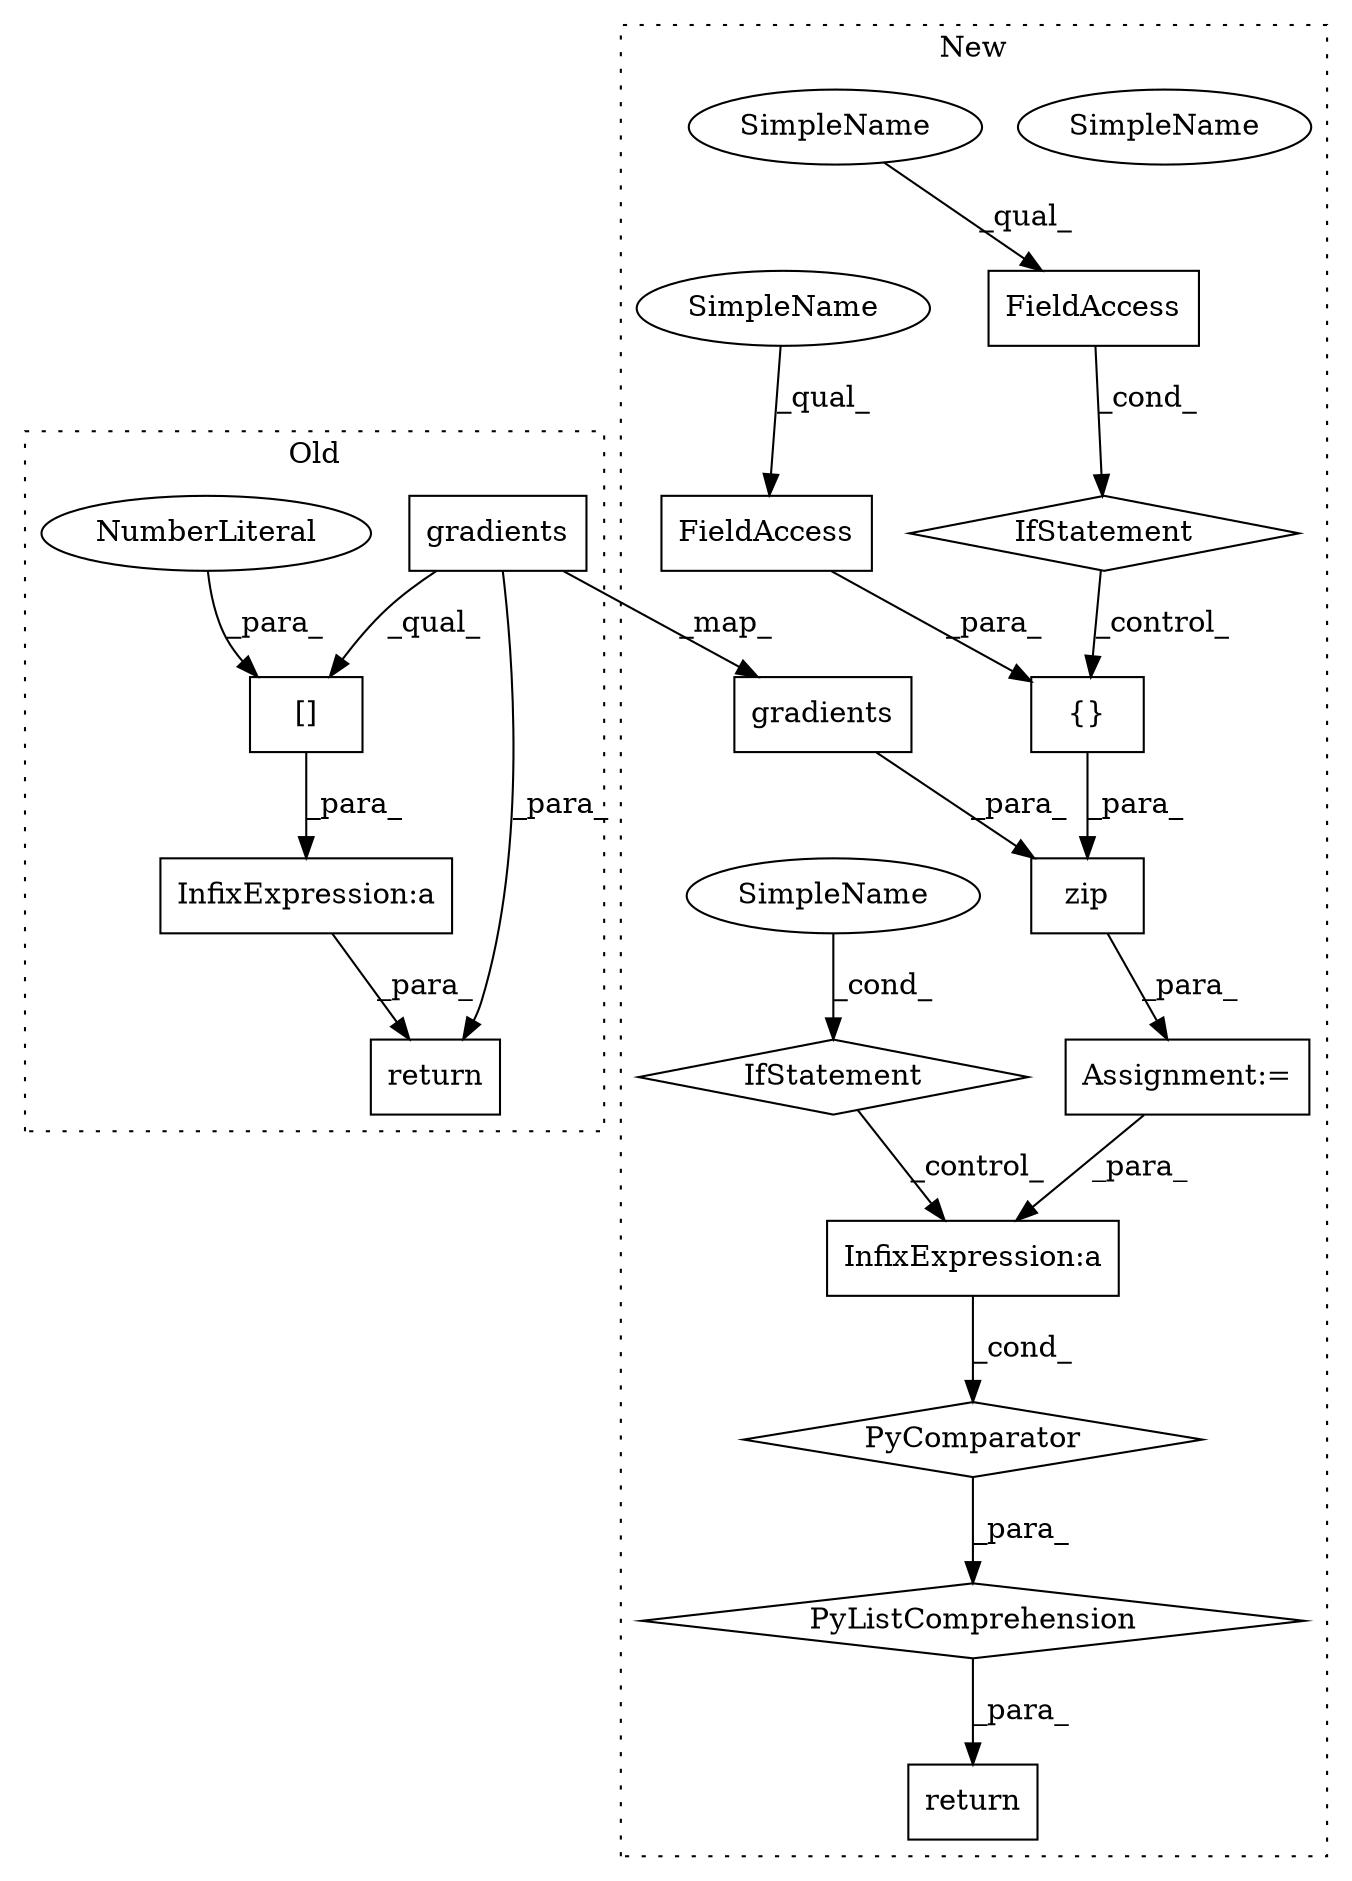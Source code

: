 digraph G {
subgraph cluster0 {
1 [label="gradients" a="32" s="7912,7935" l="10,1" shape="box"];
4 [label="[]" a="2" s="7901,7938" l="36,1" shape="box"];
5 [label="NumberLiteral" a="34" s="7937" l="1" shape="ellipse"];
9 [label="InfixExpression:a" a="27" s="7939" l="3" shape="box"];
18 [label="return" a="41" s="7893" l="7" shape="box"];
label = "Old";
style="dotted";
}
subgraph cluster1 {
2 [label="gradients" a="32" s="10054,10077" l="10,1" shape="box"];
3 [label="Assignment:=" a="7" s="10032" l="178" shape="box"];
6 [label="PyListComprehension" a="109" s="9941" l="277" shape="diamond"];
7 [label="PyComparator" a="113" s="10032" l="178" shape="diamond"];
8 [label="zip" a="32" s="10039,10200" l="4,1" shape="box"];
10 [label="InfixExpression:a" a="27" s="9948" l="3" shape="box"];
11 [label="{}" a="4" s="10124,10131" l="1,1" shape="box"];
12 [label="IfStatement" a="25" s="10032" l="178" shape="diamond"];
13 [label="FieldAccess" a="22" s="10125" l="6" shape="box"];
14 [label="FieldAccess" a="22" s="10079" l="24" shape="box"];
15 [label="IfStatement" a="25" s="10103" l="3" shape="diamond"];
16 [label="SimpleName" a="42" s="10205" l="5" shape="ellipse"];
17 [label="return" a="41" s="9923" l="18" shape="box"];
19 [label="SimpleName" a="42" s="10079" l="4" shape="ellipse"];
20 [label="SimpleName" a="42" s="10125" l="4" shape="ellipse"];
21 [label="SimpleName" a="42" s="10205" l="5" shape="ellipse"];
label = "New";
style="dotted";
}
1 -> 4 [label="_qual_"];
1 -> 2 [label="_map_"];
1 -> 18 [label="_para_"];
2 -> 8 [label="_para_"];
3 -> 10 [label="_para_"];
4 -> 9 [label="_para_"];
5 -> 4 [label="_para_"];
6 -> 17 [label="_para_"];
7 -> 6 [label="_para_"];
8 -> 3 [label="_para_"];
9 -> 18 [label="_para_"];
10 -> 7 [label="_cond_"];
11 -> 8 [label="_para_"];
12 -> 10 [label="_control_"];
13 -> 11 [label="_para_"];
14 -> 15 [label="_cond_"];
15 -> 11 [label="_control_"];
19 -> 14 [label="_qual_"];
20 -> 13 [label="_qual_"];
21 -> 12 [label="_cond_"];
}
